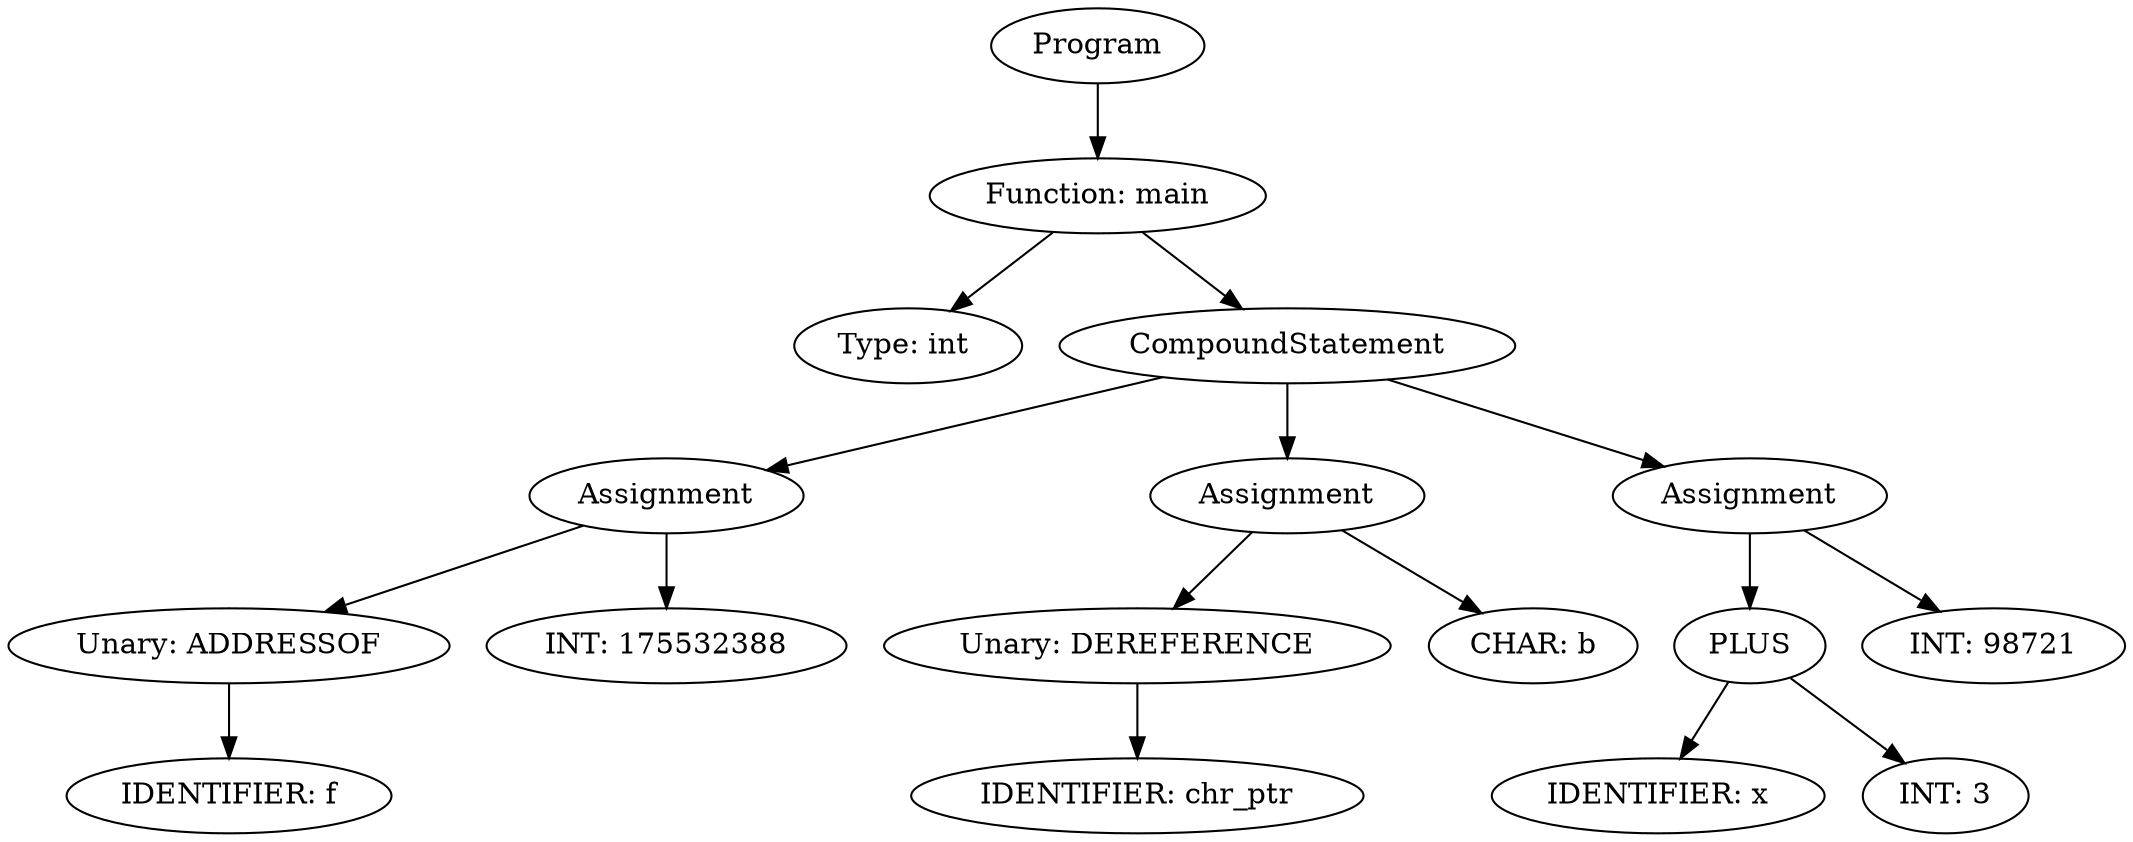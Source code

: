 digraph ExpressionGraph {
4470115792 [label="Program"];
4470115792 -> 4470115856;
4470115856 [label="Function: main"];
4470115856 -> 4470115984;
4470115984 [label="Type: int "];
4470115856 -> 4470116048;
4470116048 [label="CompoundStatement"];
4470116048 -> 4470117264;
4470117264 [label="Assignment"];
4470117264 -> 4469937168;
4469937168 [label="Unary: ADDRESSOF"];
4469937168 -> 4469812624;
4469812624 [label="IDENTIFIER: f"];
4470117264 -> 4470117968;
4470117968 [label="INT: 175532388"];
4470116048 -> 4470116944;
4470116944 [label="Assignment"];
4470116944 -> 4470117072;
4470117072 [label="Unary: DEREFERENCE"];
4470117072 -> 4470117136;
4470117136 [label="IDENTIFIER: chr_ptr"];
4470116944 -> 4470117008;
4470117008 [label="CHAR: b"];
4470116048 -> 4470116112;
4470116112 [label="Assignment"];
4470116112 -> 4470115600;
4470115600 [label="PLUS"];
4470115600 -> 4470116880;
4470115600 -> 4470115472;
4470116880 [label="IDENTIFIER: x"];
4470115472 [label="INT: 3"];
4470116112 -> 4470116176;
4470116176 [label="INT: 98721"];
}
